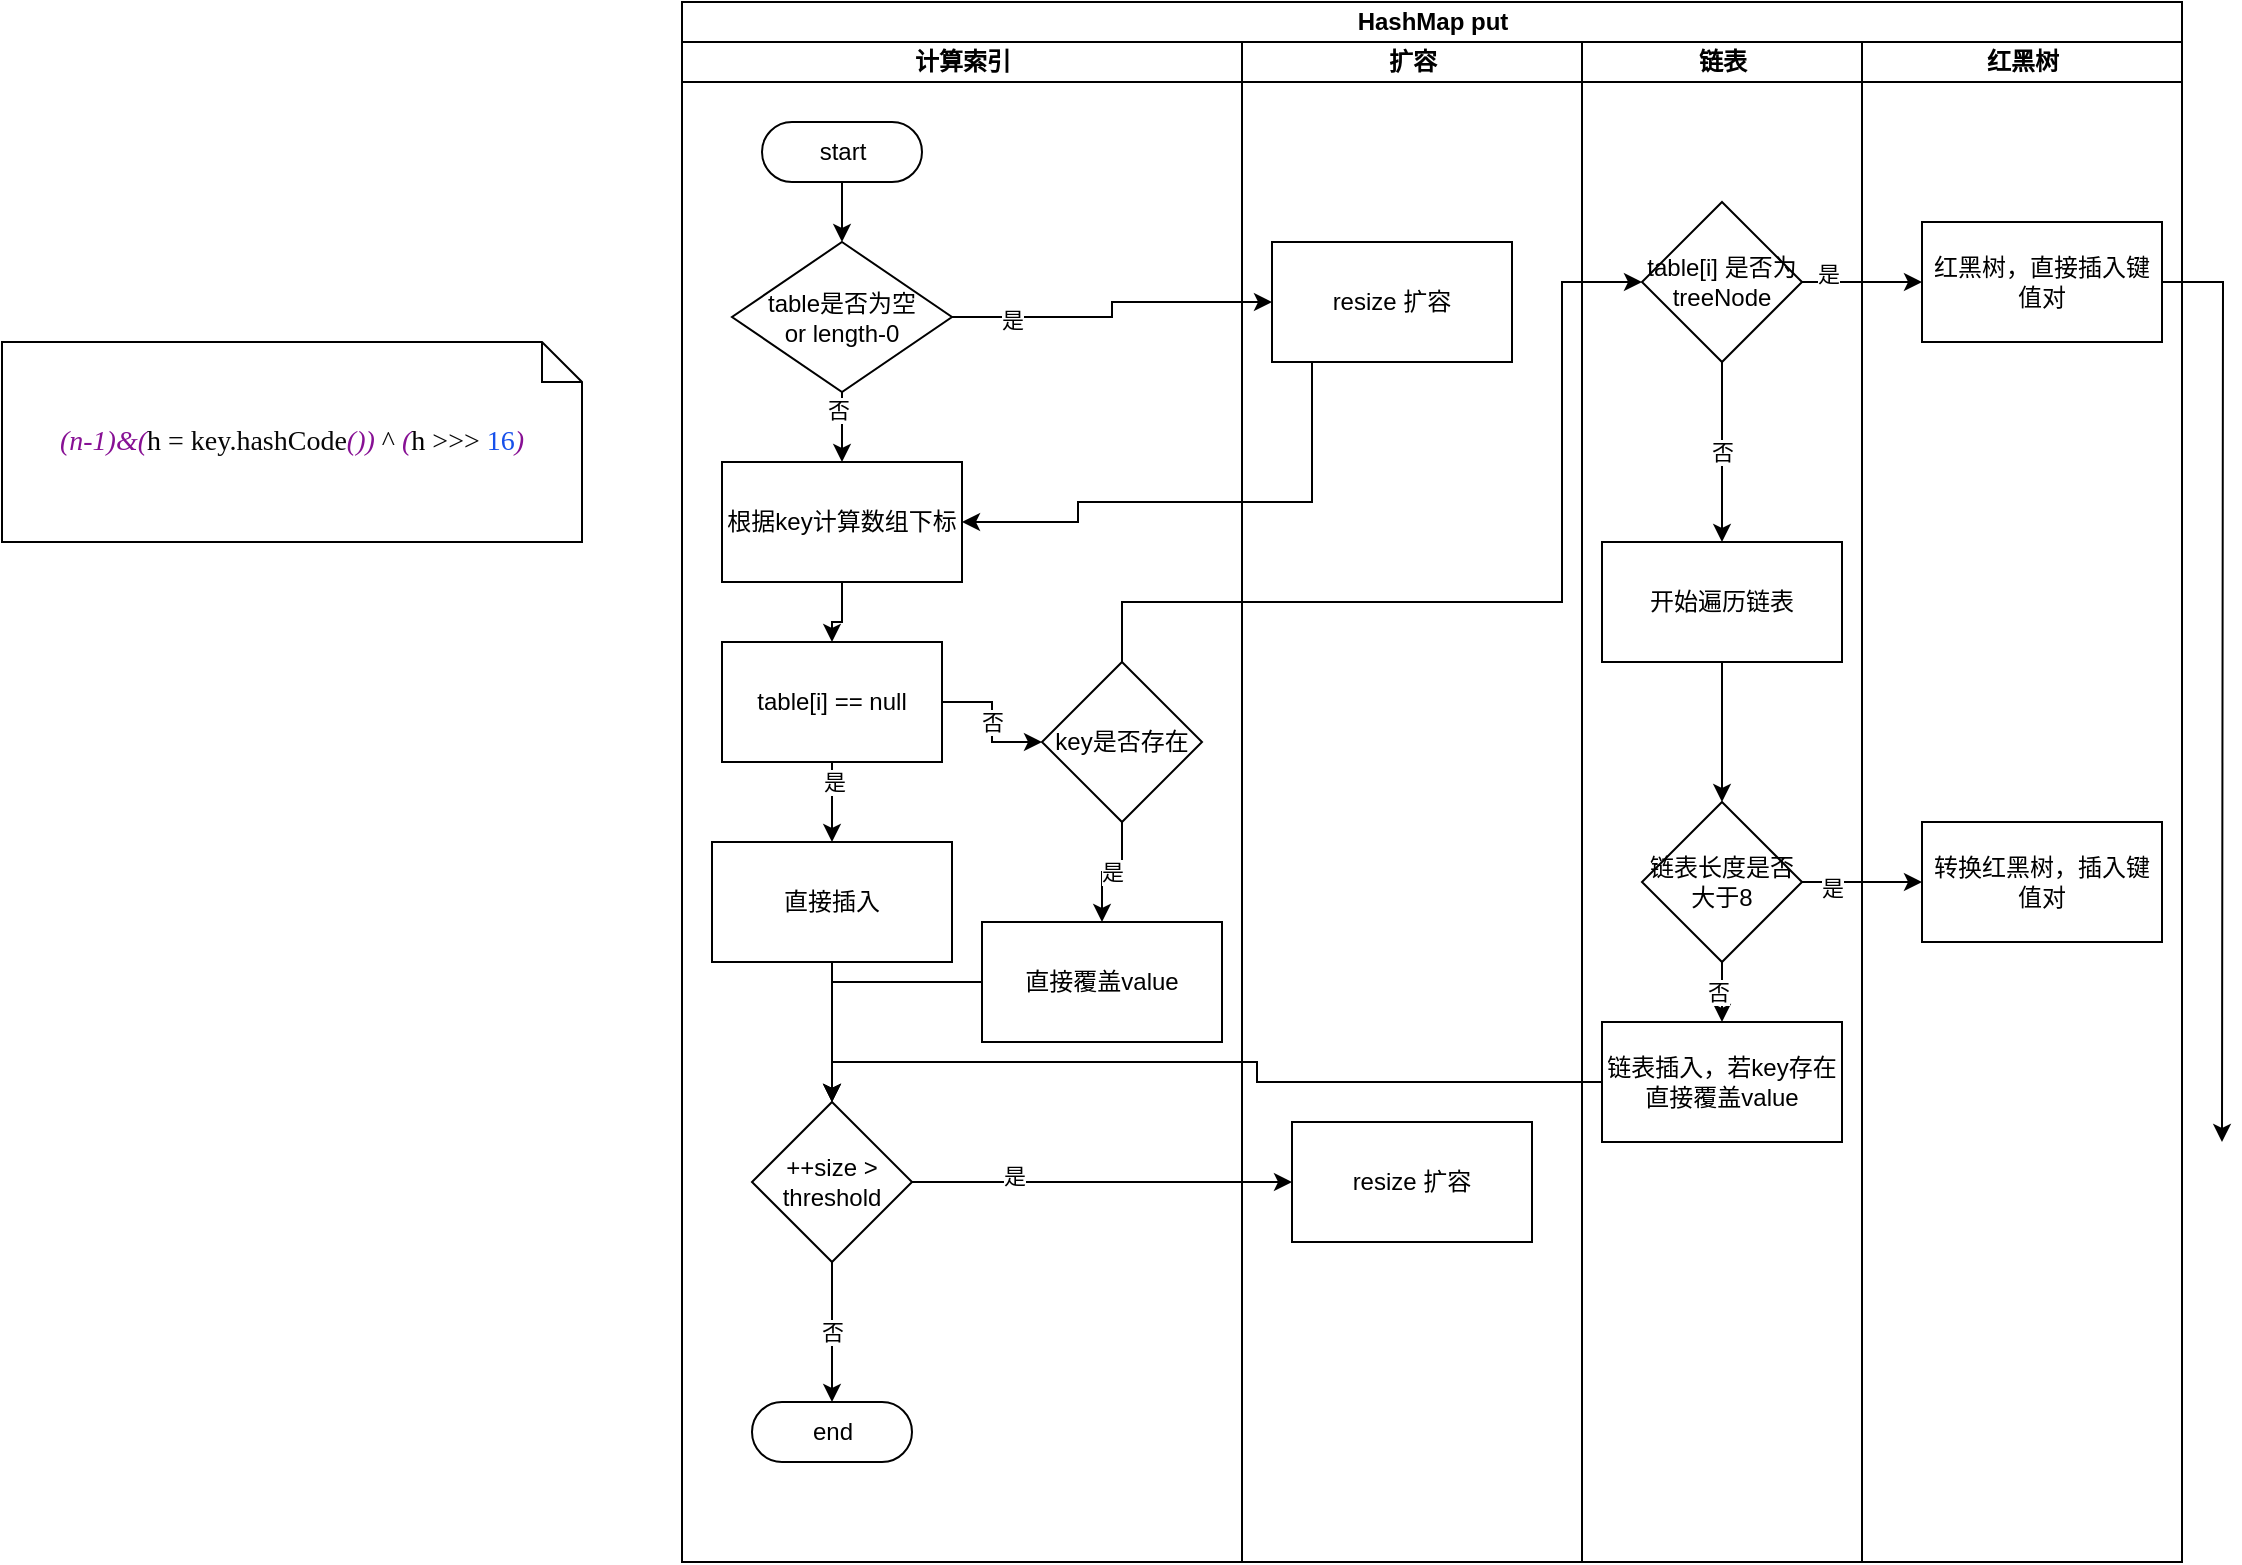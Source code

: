 <mxfile version="13.7.7" type="github">
  <diagram id="8-MRkX_jxhEtV1DmN2fC" name="第 1 页">
    <mxGraphModel dx="1960" dy="741" grid="1" gridSize="10" guides="1" tooltips="1" connect="1" arrows="1" fold="1" page="1" pageScale="1" pageWidth="827" pageHeight="1169" math="0" shadow="0">
      <root>
        <mxCell id="0" />
        <mxCell id="1" parent="0" />
        <mxCell id="Y8C6xiMniW43rG3dcz2N-10" value="HashMap put" style="swimlane;html=1;childLayout=stackLayout;resizeParent=1;resizeParentMax=0;startSize=20;" vertex="1" parent="1">
          <mxGeometry x="-60" y="90" width="750" height="780" as="geometry" />
        </mxCell>
        <mxCell id="Y8C6xiMniW43rG3dcz2N-11" value="计算索引" style="swimlane;html=1;startSize=20;" vertex="1" parent="Y8C6xiMniW43rG3dcz2N-10">
          <mxGeometry y="20" width="280" height="760" as="geometry" />
        </mxCell>
        <mxCell id="Y8C6xiMniW43rG3dcz2N-19" value="start" style="html=1;dashed=0;whitespace=wrap;shape=mxgraph.dfd.start" vertex="1" parent="Y8C6xiMniW43rG3dcz2N-11">
          <mxGeometry x="40" y="40" width="80" height="30" as="geometry" />
        </mxCell>
        <mxCell id="Y8C6xiMniW43rG3dcz2N-21" value="" style="edgeStyle=orthogonalEdgeStyle;rounded=0;orthogonalLoop=1;jettySize=auto;html=1;" edge="1" parent="Y8C6xiMniW43rG3dcz2N-11" source="Y8C6xiMniW43rG3dcz2N-19" target="Y8C6xiMniW43rG3dcz2N-20">
          <mxGeometry relative="1" as="geometry" />
        </mxCell>
        <mxCell id="Y8C6xiMniW43rG3dcz2N-20" value="table是否为空&lt;br&gt;or length-0" style="rhombus;whiteSpace=wrap;html=1;dashed=0;" vertex="1" parent="Y8C6xiMniW43rG3dcz2N-11">
          <mxGeometry x="25" y="100" width="110" height="75" as="geometry" />
        </mxCell>
        <mxCell id="Y8C6xiMniW43rG3dcz2N-27" value="" style="edgeStyle=orthogonalEdgeStyle;rounded=0;orthogonalLoop=1;jettySize=auto;html=1;" edge="1" parent="Y8C6xiMniW43rG3dcz2N-11" source="Y8C6xiMniW43rG3dcz2N-20" target="Y8C6xiMniW43rG3dcz2N-26">
          <mxGeometry relative="1" as="geometry" />
        </mxCell>
        <mxCell id="Y8C6xiMniW43rG3dcz2N-28" value="否" style="edgeLabel;html=1;align=center;verticalAlign=middle;resizable=0;points=[];" vertex="1" connectable="0" parent="Y8C6xiMniW43rG3dcz2N-27">
          <mxGeometry x="-0.611" y="-2" relative="1" as="geometry">
            <mxPoint as="offset" />
          </mxGeometry>
        </mxCell>
        <mxCell id="Y8C6xiMniW43rG3dcz2N-26" value="根据key计算数组下标" style="whiteSpace=wrap;html=1;dashed=0;" vertex="1" parent="Y8C6xiMniW43rG3dcz2N-11">
          <mxGeometry x="20" y="210" width="120" height="60" as="geometry" />
        </mxCell>
        <mxCell id="Y8C6xiMniW43rG3dcz2N-33" value="table[i] == null" style="whiteSpace=wrap;html=1;dashed=0;" vertex="1" parent="Y8C6xiMniW43rG3dcz2N-11">
          <mxGeometry x="20" y="300" width="110" height="60" as="geometry" />
        </mxCell>
        <mxCell id="Y8C6xiMniW43rG3dcz2N-37" value="直接插入" style="whiteSpace=wrap;html=1;dashed=0;" vertex="1" parent="Y8C6xiMniW43rG3dcz2N-11">
          <mxGeometry x="15" y="400" width="120" height="60" as="geometry" />
        </mxCell>
        <mxCell id="Y8C6xiMniW43rG3dcz2N-34" value="" style="edgeStyle=orthogonalEdgeStyle;rounded=0;orthogonalLoop=1;jettySize=auto;html=1;" edge="1" parent="Y8C6xiMniW43rG3dcz2N-11" source="Y8C6xiMniW43rG3dcz2N-26" target="Y8C6xiMniW43rG3dcz2N-33">
          <mxGeometry relative="1" as="geometry" />
        </mxCell>
        <mxCell id="Y8C6xiMniW43rG3dcz2N-36" value="否" style="edgeStyle=orthogonalEdgeStyle;rounded=0;orthogonalLoop=1;jettySize=auto;html=1;" edge="1" parent="Y8C6xiMniW43rG3dcz2N-11" source="Y8C6xiMniW43rG3dcz2N-33" target="Y8C6xiMniW43rG3dcz2N-35">
          <mxGeometry relative="1" as="geometry" />
        </mxCell>
        <mxCell id="Y8C6xiMniW43rG3dcz2N-38" value="" style="edgeStyle=orthogonalEdgeStyle;rounded=0;orthogonalLoop=1;jettySize=auto;html=1;" edge="1" parent="Y8C6xiMniW43rG3dcz2N-11" source="Y8C6xiMniW43rG3dcz2N-33" target="Y8C6xiMniW43rG3dcz2N-37">
          <mxGeometry relative="1" as="geometry" />
        </mxCell>
        <mxCell id="Y8C6xiMniW43rG3dcz2N-39" value="是" style="edgeLabel;html=1;align=center;verticalAlign=middle;resizable=0;points=[];" vertex="1" connectable="0" parent="Y8C6xiMniW43rG3dcz2N-38">
          <mxGeometry x="-0.5" y="1" relative="1" as="geometry">
            <mxPoint as="offset" />
          </mxGeometry>
        </mxCell>
        <mxCell id="Y8C6xiMniW43rG3dcz2N-42" value="end" style="html=1;dashed=0;whitespace=wrap;shape=mxgraph.dfd.start" vertex="1" parent="Y8C6xiMniW43rG3dcz2N-11">
          <mxGeometry x="35" y="680" width="80" height="30" as="geometry" />
        </mxCell>
        <mxCell id="Y8C6xiMniW43rG3dcz2N-35" value="key是否存在" style="rhombus;whiteSpace=wrap;html=1;dashed=0;" vertex="1" parent="Y8C6xiMniW43rG3dcz2N-11">
          <mxGeometry x="180" y="310" width="80" height="80" as="geometry" />
        </mxCell>
        <mxCell id="Y8C6xiMniW43rG3dcz2N-48" value="是" style="edgeStyle=orthogonalEdgeStyle;rounded=0;orthogonalLoop=1;jettySize=auto;html=1;" edge="1" parent="Y8C6xiMniW43rG3dcz2N-11" source="Y8C6xiMniW43rG3dcz2N-35" target="Y8C6xiMniW43rG3dcz2N-47">
          <mxGeometry relative="1" as="geometry" />
        </mxCell>
        <mxCell id="Y8C6xiMniW43rG3dcz2N-47" value="直接覆盖value" style="whiteSpace=wrap;html=1;dashed=0;" vertex="1" parent="Y8C6xiMniW43rG3dcz2N-11">
          <mxGeometry x="150" y="440" width="120" height="60" as="geometry" />
        </mxCell>
        <mxCell id="Y8C6xiMniW43rG3dcz2N-12" value="扩容" style="swimlane;html=1;startSize=20;" vertex="1" parent="Y8C6xiMniW43rG3dcz2N-10">
          <mxGeometry x="280" y="20" width="170" height="760" as="geometry" />
        </mxCell>
        <mxCell id="Y8C6xiMniW43rG3dcz2N-23" value="resize 扩容" style="whiteSpace=wrap;html=1;dashed=0;" vertex="1" parent="Y8C6xiMniW43rG3dcz2N-12">
          <mxGeometry x="15" y="100" width="120" height="60" as="geometry" />
        </mxCell>
        <mxCell id="Y8C6xiMniW43rG3dcz2N-44" value="resize 扩容" style="whiteSpace=wrap;html=1;dashed=0;" vertex="1" parent="Y8C6xiMniW43rG3dcz2N-12">
          <mxGeometry x="25" y="540" width="120" height="60" as="geometry" />
        </mxCell>
        <mxCell id="Y8C6xiMniW43rG3dcz2N-13" value="链表" style="swimlane;html=1;startSize=20;" vertex="1" parent="Y8C6xiMniW43rG3dcz2N-10">
          <mxGeometry x="450" y="20" width="140" height="760" as="geometry" />
        </mxCell>
        <mxCell id="Y8C6xiMniW43rG3dcz2N-56" value="链表插入，若key存在直接覆盖value" style="whiteSpace=wrap;html=1;dashed=0;" vertex="1" parent="Y8C6xiMniW43rG3dcz2N-13">
          <mxGeometry x="10" y="490" width="120" height="60" as="geometry" />
        </mxCell>
        <mxCell id="Y8C6xiMniW43rG3dcz2N-50" value="table[i] 是否为treeNode" style="rhombus;whiteSpace=wrap;html=1;dashed=0;" vertex="1" parent="Y8C6xiMniW43rG3dcz2N-13">
          <mxGeometry x="30" y="80" width="80" height="80" as="geometry" />
        </mxCell>
        <mxCell id="Y8C6xiMniW43rG3dcz2N-14" value="红黑树" style="swimlane;html=1;startSize=20;" vertex="1" parent="Y8C6xiMniW43rG3dcz2N-10">
          <mxGeometry x="590" y="20" width="160" height="760" as="geometry" />
        </mxCell>
        <mxCell id="Y8C6xiMniW43rG3dcz2N-63" value="红黑树，直接插入键值对" style="whiteSpace=wrap;html=1;dashed=0;" vertex="1" parent="Y8C6xiMniW43rG3dcz2N-14">
          <mxGeometry x="30" y="90" width="120" height="60" as="geometry" />
        </mxCell>
        <mxCell id="Y8C6xiMniW43rG3dcz2N-24" value="" style="edgeStyle=orthogonalEdgeStyle;rounded=0;orthogonalLoop=1;jettySize=auto;html=1;" edge="1" parent="Y8C6xiMniW43rG3dcz2N-10" source="Y8C6xiMniW43rG3dcz2N-20" target="Y8C6xiMniW43rG3dcz2N-23">
          <mxGeometry relative="1" as="geometry" />
        </mxCell>
        <mxCell id="Y8C6xiMniW43rG3dcz2N-25" value="是" style="edgeLabel;html=1;align=center;verticalAlign=middle;resizable=0;points=[];" vertex="1" connectable="0" parent="Y8C6xiMniW43rG3dcz2N-24">
          <mxGeometry x="-0.639" relative="1" as="geometry">
            <mxPoint y="1" as="offset" />
          </mxGeometry>
        </mxCell>
        <mxCell id="Y8C6xiMniW43rG3dcz2N-32" style="edgeStyle=orthogonalEdgeStyle;rounded=0;orthogonalLoop=1;jettySize=auto;html=1;entryX=1;entryY=0.5;entryDx=0;entryDy=0;" edge="1" parent="Y8C6xiMniW43rG3dcz2N-10" source="Y8C6xiMniW43rG3dcz2N-23" target="Y8C6xiMniW43rG3dcz2N-26">
          <mxGeometry relative="1" as="geometry">
            <mxPoint x="300" y="250" as="targetPoint" />
            <Array as="points">
              <mxPoint x="315" y="250" />
              <mxPoint x="198" y="250" />
              <mxPoint x="198" y="260" />
            </Array>
          </mxGeometry>
        </mxCell>
        <mxCell id="Y8C6xiMniW43rG3dcz2N-51" value="" style="edgeStyle=orthogonalEdgeStyle;rounded=0;orthogonalLoop=1;jettySize=auto;html=1;" edge="1" parent="Y8C6xiMniW43rG3dcz2N-10" source="Y8C6xiMniW43rG3dcz2N-35" target="Y8C6xiMniW43rG3dcz2N-50">
          <mxGeometry relative="1" as="geometry">
            <Array as="points">
              <mxPoint x="220" y="300" />
              <mxPoint x="440" y="300" />
              <mxPoint x="440" y="140" />
            </Array>
          </mxGeometry>
        </mxCell>
        <mxCell id="Y8C6xiMniW43rG3dcz2N-64" value="" style="edgeStyle=orthogonalEdgeStyle;rounded=0;orthogonalLoop=1;jettySize=auto;html=1;" edge="1" parent="Y8C6xiMniW43rG3dcz2N-10" source="Y8C6xiMniW43rG3dcz2N-50" target="Y8C6xiMniW43rG3dcz2N-63">
          <mxGeometry relative="1" as="geometry" />
        </mxCell>
        <mxCell id="Y8C6xiMniW43rG3dcz2N-65" value="是" style="edgeLabel;html=1;align=center;verticalAlign=middle;resizable=0;points=[];" vertex="1" connectable="0" parent="Y8C6xiMniW43rG3dcz2N-64">
          <mxGeometry x="-0.567" y="4" relative="1" as="geometry">
            <mxPoint as="offset" />
          </mxGeometry>
        </mxCell>
        <mxCell id="Y8C6xiMniW43rG3dcz2N-30" value="&lt;pre style=&quot;background-color: #ffffff ; color: #080808 ; font-family: &amp;#34;microsoft yahei mono&amp;#34; ; font-size: 10.5pt&quot;&gt;&lt;span style=&quot;color: #871094 ; font-style: italic&quot;&gt;(n-1)&amp;amp;(&lt;/span&gt;&lt;span style=&quot;color: #000000&quot;&gt;h &lt;/span&gt;= key.hashCode&lt;span style=&quot;color: #871094 ; font-style: italic&quot;&gt;()) &lt;/span&gt;^ &lt;span style=&quot;color: #871094 ; font-style: italic&quot;&gt;(&lt;/span&gt;&lt;span style=&quot;color: #000000&quot;&gt;h &lt;/span&gt;&amp;gt;&amp;gt;&amp;gt; &lt;span style=&quot;color: #1750eb&quot;&gt;16&lt;/span&gt;&lt;span style=&quot;color: #871094 ; font-style: italic&quot;&gt;)&lt;/span&gt;&lt;/pre&gt;" style="shape=note;size=20;whiteSpace=wrap;html=1;" vertex="1" parent="1">
          <mxGeometry x="-400" y="260" width="290" height="100" as="geometry" />
        </mxCell>
        <mxCell id="Y8C6xiMniW43rG3dcz2N-43" value="否" style="edgeStyle=orthogonalEdgeStyle;rounded=0;orthogonalLoop=1;jettySize=auto;html=1;" edge="1" parent="1" source="Y8C6xiMniW43rG3dcz2N-40" target="Y8C6xiMniW43rG3dcz2N-42">
          <mxGeometry relative="1" as="geometry" />
        </mxCell>
        <mxCell id="Y8C6xiMniW43rG3dcz2N-45" value="" style="edgeStyle=orthogonalEdgeStyle;rounded=0;orthogonalLoop=1;jettySize=auto;html=1;" edge="1" parent="1" source="Y8C6xiMniW43rG3dcz2N-40" target="Y8C6xiMniW43rG3dcz2N-44">
          <mxGeometry relative="1" as="geometry" />
        </mxCell>
        <mxCell id="Y8C6xiMniW43rG3dcz2N-46" value="是" style="edgeLabel;html=1;align=center;verticalAlign=middle;resizable=0;points=[];" vertex="1" connectable="0" parent="Y8C6xiMniW43rG3dcz2N-45">
          <mxGeometry x="-0.467" y="3" relative="1" as="geometry">
            <mxPoint as="offset" />
          </mxGeometry>
        </mxCell>
        <mxCell id="Y8C6xiMniW43rG3dcz2N-40" value="++size &amp;gt;&lt;br&gt;threshold" style="rhombus;whiteSpace=wrap;html=1;dashed=0;" vertex="1" parent="1">
          <mxGeometry x="-25" y="640" width="80" height="80" as="geometry" />
        </mxCell>
        <mxCell id="Y8C6xiMniW43rG3dcz2N-41" value="" style="edgeStyle=orthogonalEdgeStyle;rounded=0;orthogonalLoop=1;jettySize=auto;html=1;" edge="1" parent="1" source="Y8C6xiMniW43rG3dcz2N-37" target="Y8C6xiMniW43rG3dcz2N-40">
          <mxGeometry relative="1" as="geometry" />
        </mxCell>
        <mxCell id="Y8C6xiMniW43rG3dcz2N-49" style="edgeStyle=orthogonalEdgeStyle;rounded=0;orthogonalLoop=1;jettySize=auto;html=1;entryX=0.5;entryY=0;entryDx=0;entryDy=0;" edge="1" parent="1" source="Y8C6xiMniW43rG3dcz2N-47" target="Y8C6xiMniW43rG3dcz2N-40">
          <mxGeometry relative="1" as="geometry" />
        </mxCell>
        <mxCell id="Y8C6xiMniW43rG3dcz2N-55" value="" style="edgeStyle=orthogonalEdgeStyle;rounded=0;orthogonalLoop=1;jettySize=auto;html=1;" edge="1" parent="1" source="Y8C6xiMniW43rG3dcz2N-52" target="Y8C6xiMniW43rG3dcz2N-54">
          <mxGeometry relative="1" as="geometry" />
        </mxCell>
        <mxCell id="Y8C6xiMniW43rG3dcz2N-52" value="开始遍历链表" style="whiteSpace=wrap;html=1;dashed=0;" vertex="1" parent="1">
          <mxGeometry x="400" y="360" width="120" height="60" as="geometry" />
        </mxCell>
        <mxCell id="Y8C6xiMniW43rG3dcz2N-53" value="否" style="edgeStyle=orthogonalEdgeStyle;rounded=0;orthogonalLoop=1;jettySize=auto;html=1;" edge="1" parent="1" source="Y8C6xiMniW43rG3dcz2N-50" target="Y8C6xiMniW43rG3dcz2N-52">
          <mxGeometry relative="1" as="geometry" />
        </mxCell>
        <mxCell id="Y8C6xiMniW43rG3dcz2N-57" value="" style="edgeStyle=orthogonalEdgeStyle;rounded=0;orthogonalLoop=1;jettySize=auto;html=1;" edge="1" parent="1" source="Y8C6xiMniW43rG3dcz2N-54" target="Y8C6xiMniW43rG3dcz2N-56">
          <mxGeometry relative="1" as="geometry" />
        </mxCell>
        <mxCell id="Y8C6xiMniW43rG3dcz2N-58" value="否" style="edgeLabel;html=1;align=center;verticalAlign=middle;resizable=0;points=[];" vertex="1" connectable="0" parent="Y8C6xiMniW43rG3dcz2N-57">
          <mxGeometry x="-0.422" y="-2" relative="1" as="geometry">
            <mxPoint as="offset" />
          </mxGeometry>
        </mxCell>
        <mxCell id="Y8C6xiMniW43rG3dcz2N-61" value="" style="edgeStyle=orthogonalEdgeStyle;rounded=0;orthogonalLoop=1;jettySize=auto;html=1;" edge="1" parent="1" source="Y8C6xiMniW43rG3dcz2N-54" target="Y8C6xiMniW43rG3dcz2N-60">
          <mxGeometry relative="1" as="geometry" />
        </mxCell>
        <mxCell id="Y8C6xiMniW43rG3dcz2N-62" value="是" style="edgeLabel;html=1;align=center;verticalAlign=middle;resizable=0;points=[];" vertex="1" connectable="0" parent="Y8C6xiMniW43rG3dcz2N-61">
          <mxGeometry x="-0.5" y="-3" relative="1" as="geometry">
            <mxPoint as="offset" />
          </mxGeometry>
        </mxCell>
        <mxCell id="Y8C6xiMniW43rG3dcz2N-54" value="链表长度是否大于8" style="rhombus;whiteSpace=wrap;html=1;dashed=0;" vertex="1" parent="1">
          <mxGeometry x="420" y="490" width="80" height="80" as="geometry" />
        </mxCell>
        <mxCell id="Y8C6xiMniW43rG3dcz2N-59" style="edgeStyle=orthogonalEdgeStyle;rounded=0;orthogonalLoop=1;jettySize=auto;html=1;entryX=0.5;entryY=0;entryDx=0;entryDy=0;" edge="1" parent="1" source="Y8C6xiMniW43rG3dcz2N-56" target="Y8C6xiMniW43rG3dcz2N-40">
          <mxGeometry relative="1" as="geometry" />
        </mxCell>
        <mxCell id="Y8C6xiMniW43rG3dcz2N-60" value="转换红黑树，插入键值对" style="whiteSpace=wrap;html=1;dashed=0;" vertex="1" parent="1">
          <mxGeometry x="560" y="500" width="120" height="60" as="geometry" />
        </mxCell>
        <mxCell id="Y8C6xiMniW43rG3dcz2N-66" style="edgeStyle=orthogonalEdgeStyle;rounded=0;orthogonalLoop=1;jettySize=auto;html=1;" edge="1" parent="1" source="Y8C6xiMniW43rG3dcz2N-63">
          <mxGeometry relative="1" as="geometry">
            <mxPoint x="710" y="660" as="targetPoint" />
          </mxGeometry>
        </mxCell>
      </root>
    </mxGraphModel>
  </diagram>
</mxfile>
